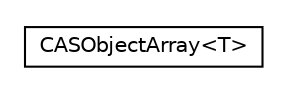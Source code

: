 #!/usr/local/bin/dot
#
# Class diagram 
# Generated by UMLGraph version R5_6-24-gf6e263 (http://www.umlgraph.org/)
#

digraph G {
	edge [fontname="Helvetica",fontsize=10,labelfontname="Helvetica",labelfontsize=10];
	node [fontname="Helvetica",fontsize=10,shape=plaintext];
	nodesep=0.25;
	ranksep=0.5;
	// com.orientechnologies.common.concur.collection.CASObjectArray<T>
	c2710 [label=<<table title="com.orientechnologies.common.concur.collection.CASObjectArray" border="0" cellborder="1" cellspacing="0" cellpadding="2" port="p" href="./CASObjectArray.html">
		<tr><td><table border="0" cellspacing="0" cellpadding="1">
<tr><td align="center" balign="center"> CASObjectArray&lt;T&gt; </td></tr>
		</table></td></tr>
		</table>>, URL="./CASObjectArray.html", fontname="Helvetica", fontcolor="black", fontsize=10.0];
}

